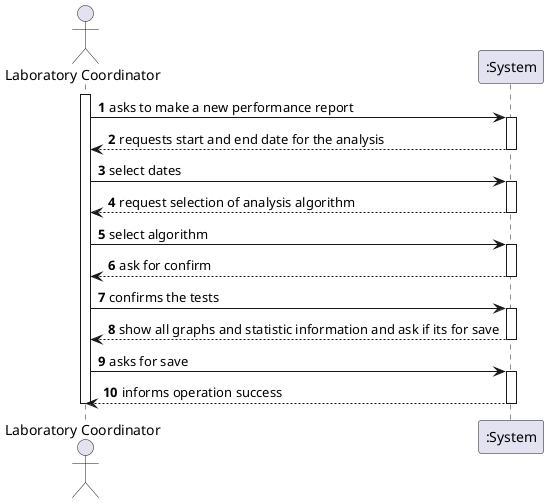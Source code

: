 @startuml
autonumber
actor "Laboratory Coordinator" as OE

activate OE
OE -> ":System" : asks to make a new performance report
activate ":System"
":System" --> OE : requests start and end date for the analysis
deactivate ":System"

OE -> ":System" : select dates
activate ":System"
":System" --> OE : request selection of analysis algorithm
deactivate ":System"

OE -> ":System" : select algorithm
activate ":System"
":System" --> OE : ask for confirm
deactivate ":System"

OE -> ":System" : confirms the tests
activate ":System"
":System" --> OE : show all graphs and statistic information and ask if its for save
deactivate ":System"

OE -> ":System" : asks for save
activate ":System"
":System" --> OE : informs operation success
deactivate ":System"

deactivate OE

@enduml
